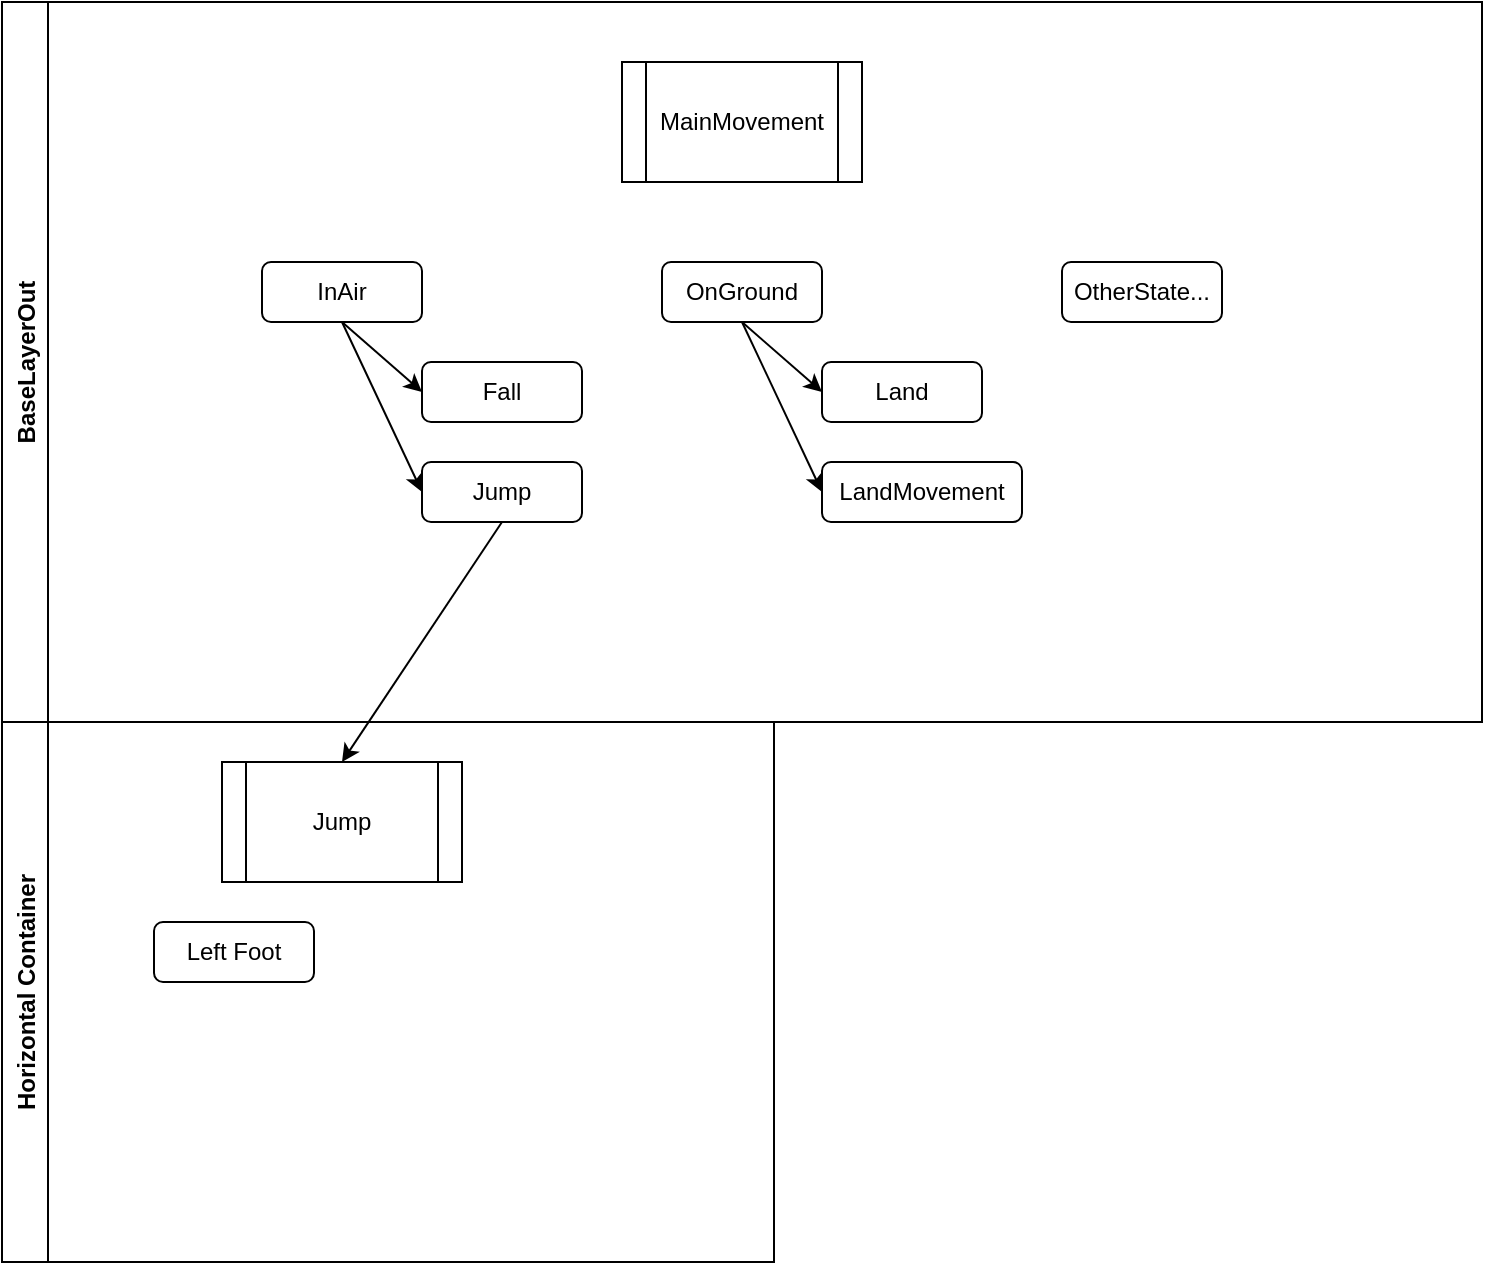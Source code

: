 <mxfile>
    <diagram id="Eb6sJHZQvWmMIJ-AGREg" name="Page-1">
        <mxGraphModel dx="1074" dy="790" grid="1" gridSize="10" guides="1" tooltips="1" connect="1" arrows="1" fold="1" page="1" pageScale="1" pageWidth="827" pageHeight="1169" math="0" shadow="0">
            <root>
                <mxCell id="0"/>
                <mxCell id="1" parent="0"/>
                <mxCell id="4" value="BaseLayerOut" style="swimlane;horizontal=0;" vertex="1" parent="1">
                    <mxGeometry x="44" y="10" width="740" height="360" as="geometry"/>
                </mxCell>
                <mxCell id="5" value="MainMovement" style="shape=process;whiteSpace=wrap;html=1;backgroundOutline=1;" vertex="1" parent="4">
                    <mxGeometry x="310" y="30" width="120" height="60" as="geometry"/>
                </mxCell>
                <mxCell id="15" style="edgeStyle=none;html=1;exitX=0.5;exitY=1;exitDx=0;exitDy=0;entryX=0;entryY=0.5;entryDx=0;entryDy=0;" edge="1" parent="4" source="3" target="13">
                    <mxGeometry relative="1" as="geometry"/>
                </mxCell>
                <mxCell id="16" style="edgeStyle=none;html=1;exitX=0.5;exitY=1;exitDx=0;exitDy=0;entryX=0;entryY=0.5;entryDx=0;entryDy=0;" edge="1" parent="4" source="3" target="14">
                    <mxGeometry relative="1" as="geometry"/>
                </mxCell>
                <mxCell id="3" value="OnGround" style="rounded=1;whiteSpace=wrap;html=1;" vertex="1" parent="4">
                    <mxGeometry x="330" y="130" width="80" height="30" as="geometry"/>
                </mxCell>
                <mxCell id="11" style="edgeStyle=none;html=1;exitX=0.5;exitY=1;exitDx=0;exitDy=0;entryX=0;entryY=0.5;entryDx=0;entryDy=0;" edge="1" parent="4" source="6" target="9">
                    <mxGeometry relative="1" as="geometry"/>
                </mxCell>
                <mxCell id="12" style="edgeStyle=none;html=1;exitX=0.5;exitY=1;exitDx=0;exitDy=0;entryX=0;entryY=0.5;entryDx=0;entryDy=0;" edge="1" parent="4" source="6" target="10">
                    <mxGeometry relative="1" as="geometry"/>
                </mxCell>
                <mxCell id="6" value="InAir" style="rounded=1;whiteSpace=wrap;html=1;" vertex="1" parent="4">
                    <mxGeometry x="130" y="130" width="80" height="30" as="geometry"/>
                </mxCell>
                <mxCell id="7" value="OtherState..." style="rounded=1;whiteSpace=wrap;html=1;" vertex="1" parent="4">
                    <mxGeometry x="530" y="130" width="80" height="30" as="geometry"/>
                </mxCell>
                <mxCell id="9" value="Jump" style="rounded=1;whiteSpace=wrap;html=1;" vertex="1" parent="4">
                    <mxGeometry x="210" y="230" width="80" height="30" as="geometry"/>
                </mxCell>
                <mxCell id="10" value="Fall" style="rounded=1;whiteSpace=wrap;html=1;" vertex="1" parent="4">
                    <mxGeometry x="210" y="180" width="80" height="30" as="geometry"/>
                </mxCell>
                <mxCell id="13" value="Land" style="rounded=1;whiteSpace=wrap;html=1;" vertex="1" parent="4">
                    <mxGeometry x="410" y="180" width="80" height="30" as="geometry"/>
                </mxCell>
                <mxCell id="14" value="LandMovement" style="rounded=1;whiteSpace=wrap;html=1;" vertex="1" parent="4">
                    <mxGeometry x="410" y="230" width="100" height="30" as="geometry"/>
                </mxCell>
                <mxCell id="8" value="Horizontal Container" style="swimlane;horizontal=0;" vertex="1" parent="1">
                    <mxGeometry x="44" y="370" width="386" height="270" as="geometry"/>
                </mxCell>
                <mxCell id="19" value="Jump" style="shape=process;whiteSpace=wrap;html=1;backgroundOutline=1;" vertex="1" parent="8">
                    <mxGeometry x="110" y="20" width="120" height="60" as="geometry"/>
                </mxCell>
                <mxCell id="21" value="Left Foot" style="rounded=1;whiteSpace=wrap;html=1;" vertex="1" parent="8">
                    <mxGeometry x="76" y="100" width="80" height="30" as="geometry"/>
                </mxCell>
                <mxCell id="20" style="edgeStyle=none;html=1;exitX=0.5;exitY=1;exitDx=0;exitDy=0;entryX=0.5;entryY=0;entryDx=0;entryDy=0;" edge="1" parent="1" source="9" target="19">
                    <mxGeometry relative="1" as="geometry"/>
                </mxCell>
            </root>
        </mxGraphModel>
    </diagram>
</mxfile>